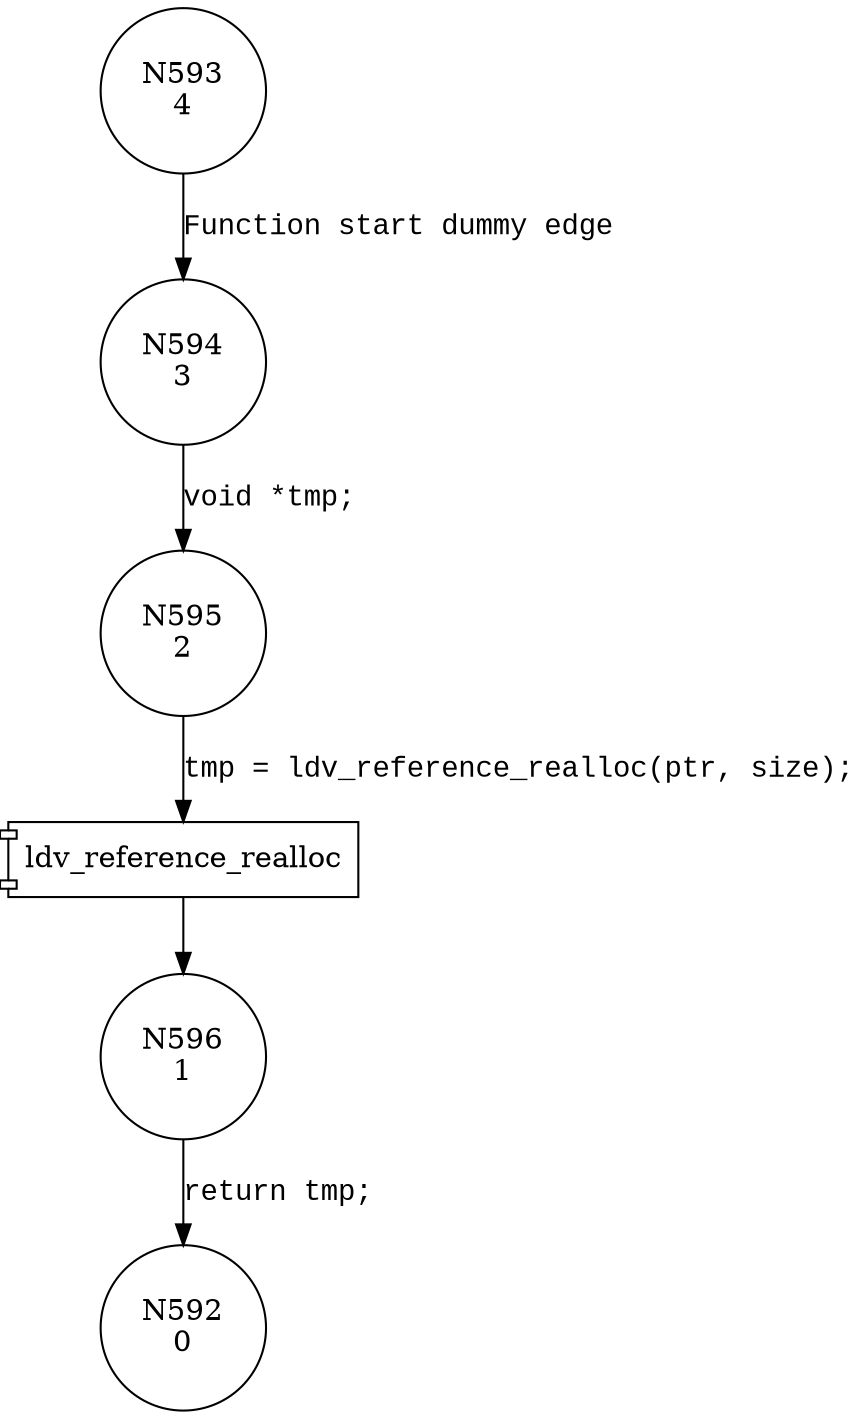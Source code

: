 digraph ldv_realloc {
593 [shape="circle" label="N593\n4"]
594 [shape="circle" label="N594\n3"]
595 [shape="circle" label="N595\n2"]
596 [shape="circle" label="N596\n1"]
592 [shape="circle" label="N592\n0"]
593 -> 594 [label="Function start dummy edge" fontname="Courier New"]
100009 [shape="component" label="ldv_reference_realloc"]
595 -> 100009 [label="tmp = ldv_reference_realloc(ptr, size);" fontname="Courier New"]
100009 -> 596 [label="" fontname="Courier New"]
594 -> 595 [label="void *tmp;" fontname="Courier New"]
596 -> 592 [label="return tmp;" fontname="Courier New"]
}